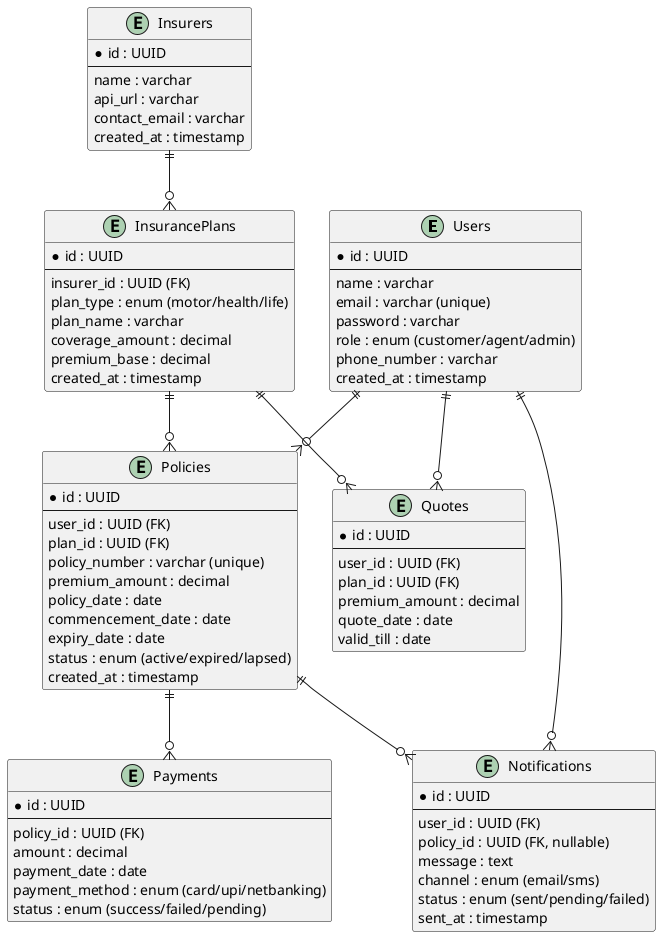 @startuml DatabaseSchema

entity "Users" as users {
  *id : UUID
  --
  name : varchar
  email : varchar (unique)
  password : varchar
  role : enum (customer/agent/admin)
  phone_number : varchar
  created_at : timestamp
}

entity "Insurers" as insurers {
  *id : UUID
  --
  name : varchar
  api_url : varchar
  contact_email : varchar
  created_at : timestamp
}

entity "InsurancePlans" as plans {
  *id : UUID
  --
  insurer_id : UUID (FK)
  plan_type : enum (motor/health/life)
  plan_name : varchar
  coverage_amount : decimal
  premium_base : decimal
  created_at : timestamp
}

entity "Quotes" as quotes {
  *id : UUID
  --
  user_id : UUID (FK)
  plan_id : UUID (FK)
  premium_amount : decimal
  quote_date : date
  valid_till : date
}

entity "Policies" as policies {
  *id : UUID
  --
  user_id : UUID (FK)
  plan_id : UUID (FK)
  policy_number : varchar (unique)
  premium_amount : decimal
  policy_date : date
  commencement_date : date
  expiry_date : date
  status : enum (active/expired/lapsed)
  created_at : timestamp
}

entity "Payments" as payments {
  *id : UUID
  --
  policy_id : UUID (FK)
  amount : decimal
  payment_date : date
  payment_method : enum (card/upi/netbanking)
  status : enum (success/failed/pending)
}

entity "Notifications" as notifications {
  *id : UUID
  --
  user_id : UUID (FK)
  policy_id : UUID (FK, nullable)
  message : text
  channel : enum (email/sms)
  status : enum (sent/pending/failed)
  sent_at : timestamp
}

' ========================
' Relationships
' ========================
users ||--o{ quotes
users ||--o{ policies
users ||--o{ notifications

insurers ||--o{ plans
plans ||--o{ quotes
plans ||--o{ policies

policies ||--o{ payments
policies ||--o{ notifications

@enduml
